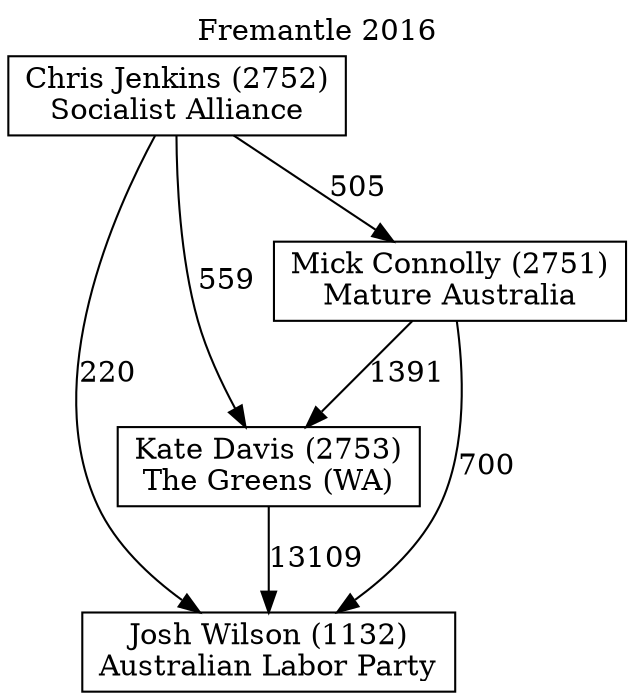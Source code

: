 // House preference flow
digraph "Josh Wilson (1132)_Fremantle_2016" {
	graph [label="Fremantle 2016" labelloc=t mclimit=10]
	node [shape=box]
	"Chris Jenkins (2752)" [label="Chris Jenkins (2752)
Socialist Alliance"]
	"Josh Wilson (1132)" [label="Josh Wilson (1132)
Australian Labor Party"]
	"Kate Davis (2753)" [label="Kate Davis (2753)
The Greens (WA)"]
	"Mick Connolly (2751)" [label="Mick Connolly (2751)
Mature Australia"]
	"Chris Jenkins (2752)" -> "Josh Wilson (1132)" [label=220]
	"Chris Jenkins (2752)" -> "Kate Davis (2753)" [label=559]
	"Chris Jenkins (2752)" -> "Mick Connolly (2751)" [label=505]
	"Kate Davis (2753)" -> "Josh Wilson (1132)" [label=13109]
	"Mick Connolly (2751)" -> "Josh Wilson (1132)" [label=700]
	"Mick Connolly (2751)" -> "Kate Davis (2753)" [label=1391]
}
